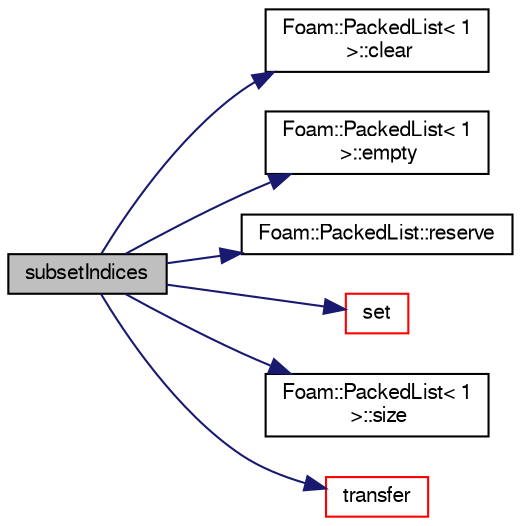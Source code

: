 digraph "subsetIndices"
{
  bgcolor="transparent";
  edge [fontname="FreeSans",fontsize="10",labelfontname="FreeSans",labelfontsize="10"];
  node [fontname="FreeSans",fontsize="10",shape=record];
  rankdir="LR";
  Node207 [label="subsetIndices",height=0.2,width=0.4,color="black", fillcolor="grey75", style="filled", fontcolor="black"];
  Node207 -> Node208 [color="midnightblue",fontsize="10",style="solid",fontname="FreeSans"];
  Node208 [label="Foam::PackedList\< 1\l \>::clear",height=0.2,width=0.4,color="black",URL="$a25938.html#ac8bb3912a3ce86b15842e79d0b421204",tooltip="Clear the list, i.e. set addressable size to zero. "];
  Node207 -> Node209 [color="midnightblue",fontsize="10",style="solid",fontname="FreeSans"];
  Node209 [label="Foam::PackedList\< 1\l \>::empty",height=0.2,width=0.4,color="black",URL="$a25938.html#a644718bb2fb240de962dc3c9a1fdf0dc",tooltip="Return true if the list is empty (ie, size() is zero). "];
  Node207 -> Node210 [color="midnightblue",fontsize="10",style="solid",fontname="FreeSans"];
  Node210 [label="Foam::PackedList::reserve",height=0.2,width=0.4,color="black",URL="$a25938.html#a7294bcb6d8983466db362b4acf6e72ec",tooltip="Reserve allocation space for at least this size. "];
  Node207 -> Node211 [color="midnightblue",fontsize="10",style="solid",fontname="FreeSans"];
  Node211 [label="set",height=0.2,width=0.4,color="red",URL="$a25934.html#a0c010317ff4eff942a58dd385245119d",tooltip="Set specified bits. "];
  Node207 -> Node214 [color="midnightblue",fontsize="10",style="solid",fontname="FreeSans"];
  Node214 [label="Foam::PackedList\< 1\l \>::size",height=0.2,width=0.4,color="black",URL="$a25938.html#a47b3bf30da1eb3ab8076b5fbe00e0494",tooltip="Number of entries. "];
  Node207 -> Node215 [color="midnightblue",fontsize="10",style="solid",fontname="FreeSans"];
  Node215 [label="transfer",height=0.2,width=0.4,color="red",URL="$a25934.html#a8d60a957d1fc0aaf561091939b0eeb9f",tooltip="Transfer the contents of the argument list into this list. "];
}
